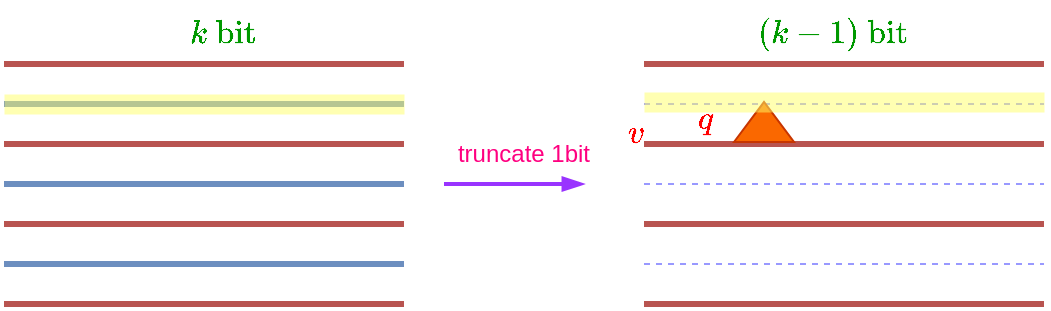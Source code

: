 <mxfile version="27.1.4">
  <diagram name="Page-1" id="GCaPdWnwiv5apKVxj9YR">
    <mxGraphModel dx="462" dy="353" grid="1" gridSize="10" guides="1" tooltips="1" connect="1" arrows="1" fold="1" page="1" pageScale="1" pageWidth="850" pageHeight="1100" math="1" shadow="0">
      <root>
        <mxCell id="0" />
        <mxCell id="1" parent="0" />
        <mxCell id="J6RAPATOhl8KOnhEuI8E-1" value="" style="endArrow=none;html=1;rounded=0;strokeWidth=3;fillColor=#f8cecc;strokeColor=#b85450;" parent="1" edge="1">
          <mxGeometry width="50" height="50" relative="1" as="geometry">
            <mxPoint x="80" y="160" as="sourcePoint" />
            <mxPoint x="280" y="160" as="targetPoint" />
          </mxGeometry>
        </mxCell>
        <mxCell id="J6RAPATOhl8KOnhEuI8E-2" value="" style="endArrow=none;html=1;rounded=0;strokeWidth=3;fillColor=#f8cecc;strokeColor=#b85450;" parent="1" edge="1">
          <mxGeometry width="50" height="50" relative="1" as="geometry">
            <mxPoint x="80" y="200" as="sourcePoint" />
            <mxPoint x="280" y="200" as="targetPoint" />
          </mxGeometry>
        </mxCell>
        <mxCell id="J6RAPATOhl8KOnhEuI8E-3" value="" style="endArrow=none;html=1;rounded=0;strokeWidth=3;fillColor=#f8cecc;strokeColor=#b85450;" parent="1" edge="1">
          <mxGeometry width="50" height="50" relative="1" as="geometry">
            <mxPoint x="80" y="240" as="sourcePoint" />
            <mxPoint x="280" y="240" as="targetPoint" />
          </mxGeometry>
        </mxCell>
        <mxCell id="J6RAPATOhl8KOnhEuI8E-4" value="" style="endArrow=none;html=1;rounded=0;strokeWidth=3;fillColor=#f8cecc;strokeColor=#b85450;" parent="1" edge="1">
          <mxGeometry width="50" height="50" relative="1" as="geometry">
            <mxPoint x="80" y="280" as="sourcePoint" />
            <mxPoint x="280" y="280" as="targetPoint" />
          </mxGeometry>
        </mxCell>
        <mxCell id="J6RAPATOhl8KOnhEuI8E-5" value="" style="endArrow=none;html=1;rounded=0;strokeWidth=3;fillColor=#dae8fc;strokeColor=#6c8ebf;" parent="1" edge="1">
          <mxGeometry width="50" height="50" relative="1" as="geometry">
            <mxPoint x="80" y="180" as="sourcePoint" />
            <mxPoint x="280" y="180" as="targetPoint" />
          </mxGeometry>
        </mxCell>
        <mxCell id="J6RAPATOhl8KOnhEuI8E-6" value="" style="endArrow=none;html=1;rounded=0;strokeWidth=3;fillColor=#dae8fc;strokeColor=#6c8ebf;" parent="1" edge="1">
          <mxGeometry width="50" height="50" relative="1" as="geometry">
            <mxPoint x="80" y="220" as="sourcePoint" />
            <mxPoint x="280" y="220" as="targetPoint" />
          </mxGeometry>
        </mxCell>
        <mxCell id="J6RAPATOhl8KOnhEuI8E-7" value="" style="endArrow=none;html=1;rounded=0;strokeWidth=3;fillColor=#dae8fc;strokeColor=#6c8ebf;" parent="1" edge="1">
          <mxGeometry width="50" height="50" relative="1" as="geometry">
            <mxPoint x="80" y="260" as="sourcePoint" />
            <mxPoint x="280" y="260" as="targetPoint" />
          </mxGeometry>
        </mxCell>
        <mxCell id="J6RAPATOhl8KOnhEuI8E-8" value="" style="endArrow=none;html=1;rounded=0;strokeWidth=3;fillColor=#f8cecc;strokeColor=#b85450;" parent="1" edge="1">
          <mxGeometry width="50" height="50" relative="1" as="geometry">
            <mxPoint x="400" y="160" as="sourcePoint" />
            <mxPoint x="600" y="160" as="targetPoint" />
          </mxGeometry>
        </mxCell>
        <mxCell id="J6RAPATOhl8KOnhEuI8E-9" value="" style="endArrow=none;html=1;rounded=0;strokeWidth=3;fillColor=#f8cecc;strokeColor=#b85450;" parent="1" edge="1">
          <mxGeometry width="50" height="50" relative="1" as="geometry">
            <mxPoint x="400" y="200" as="sourcePoint" />
            <mxPoint x="600" y="200" as="targetPoint" />
          </mxGeometry>
        </mxCell>
        <mxCell id="J6RAPATOhl8KOnhEuI8E-10" value="" style="endArrow=none;html=1;rounded=0;strokeWidth=3;fillColor=#f8cecc;strokeColor=#b85450;" parent="1" edge="1">
          <mxGeometry width="50" height="50" relative="1" as="geometry">
            <mxPoint x="400" y="240" as="sourcePoint" />
            <mxPoint x="600" y="240" as="targetPoint" />
          </mxGeometry>
        </mxCell>
        <mxCell id="J6RAPATOhl8KOnhEuI8E-11" value="" style="endArrow=none;html=1;rounded=0;strokeWidth=3;fillColor=#f8cecc;strokeColor=#b85450;" parent="1" edge="1">
          <mxGeometry width="50" height="50" relative="1" as="geometry">
            <mxPoint x="400" y="280" as="sourcePoint" />
            <mxPoint x="600" y="280" as="targetPoint" />
          </mxGeometry>
        </mxCell>
        <mxCell id="J6RAPATOhl8KOnhEuI8E-12" value="" style="endArrow=none;html=1;rounded=0;strokeWidth=1;fillColor=#dae8fc;strokeColor=#9999FF;dashed=1;" parent="1" edge="1">
          <mxGeometry width="50" height="50" relative="1" as="geometry">
            <mxPoint x="400" y="180" as="sourcePoint" />
            <mxPoint x="600" y="180" as="targetPoint" />
          </mxGeometry>
        </mxCell>
        <mxCell id="J6RAPATOhl8KOnhEuI8E-15" value="" style="endArrow=none;html=1;rounded=0;strokeWidth=1;fillColor=#dae8fc;strokeColor=#9999FF;dashed=1;" parent="1" edge="1">
          <mxGeometry width="50" height="50" relative="1" as="geometry">
            <mxPoint x="400" y="220" as="sourcePoint" />
            <mxPoint x="600" y="220" as="targetPoint" />
          </mxGeometry>
        </mxCell>
        <mxCell id="J6RAPATOhl8KOnhEuI8E-16" value="" style="endArrow=none;html=1;rounded=0;strokeWidth=1;fillColor=#dae8fc;strokeColor=#9999FF;fontStyle=1;dashed=1;" parent="1" edge="1">
          <mxGeometry width="50" height="50" relative="1" as="geometry">
            <mxPoint x="400" y="260" as="sourcePoint" />
            <mxPoint x="600" y="260" as="targetPoint" />
          </mxGeometry>
        </mxCell>
        <mxCell id="J6RAPATOhl8KOnhEuI8E-18" value="" style="triangle;whiteSpace=wrap;html=1;rotation=-90;fillColor=#fa6800;strokeColor=#C73500;fontColor=#000000;" parent="1" vertex="1">
          <mxGeometry x="450" y="174" width="20" height="30" as="geometry" />
        </mxCell>
        <mxCell id="J6RAPATOhl8KOnhEuI8E-19" value="&lt;font style=&quot;font-size: 14px; color: rgb(0, 153, 0);&quot;&gt;$$k \space\text{bit}$$&lt;/font&gt;" style="text;html=1;align=center;verticalAlign=middle;whiteSpace=wrap;rounded=0;" parent="1" vertex="1">
          <mxGeometry x="120" y="130" width="140" height="30" as="geometry" />
        </mxCell>
        <mxCell id="J6RAPATOhl8KOnhEuI8E-20" value="&lt;font style=&quot;font-size: 14px; color: rgb(0, 153, 0);&quot;&gt;$$(k-1) \space\text{bit}$$&lt;/font&gt;" style="text;html=1;align=center;verticalAlign=middle;whiteSpace=wrap;rounded=0;" parent="1" vertex="1">
          <mxGeometry x="425" y="130" width="140" height="30" as="geometry" />
        </mxCell>
        <mxCell id="J6RAPATOhl8KOnhEuI8E-21" value="" style="endArrow=blockThin;html=1;rounded=0;endFill=1;fillColor=#e51400;strokeColor=#9933FF;strokeWidth=2;" parent="1" edge="1">
          <mxGeometry width="50" height="50" relative="1" as="geometry">
            <mxPoint x="300" y="220" as="sourcePoint" />
            <mxPoint x="370" y="220" as="targetPoint" />
          </mxGeometry>
        </mxCell>
        <mxCell id="J6RAPATOhl8KOnhEuI8E-22" value="&lt;font style=&quot;color: rgb(255, 0, 128);&quot;&gt;truncate 1bit&lt;/font&gt;" style="text;html=1;align=center;verticalAlign=middle;whiteSpace=wrap;rounded=0;" parent="1" vertex="1">
          <mxGeometry x="300" y="190" width="80" height="30" as="geometry" />
        </mxCell>
        <mxCell id="J6RAPATOhl8KOnhEuI8E-23" value="&lt;font style=&quot;font-size: 14px; color: rgb(255, 0, 0);&quot;&gt;$$v$$&lt;/font&gt;" style="text;html=1;align=center;verticalAlign=middle;whiteSpace=wrap;rounded=0;" parent="1" vertex="1">
          <mxGeometry x="356" y="179" width="80" height="30" as="geometry" />
        </mxCell>
        <mxCell id="J6RAPATOhl8KOnhEuI8E-24" value="&lt;font style=&quot;font-size: 14px; color: rgb(255, 0, 0);&quot;&gt;$$q$$&lt;/font&gt;" style="text;html=1;align=center;verticalAlign=middle;whiteSpace=wrap;rounded=0;" parent="1" vertex="1">
          <mxGeometry x="391" y="172" width="80" height="30" as="geometry" />
        </mxCell>
        <mxCell id="hkadQ2wH4z0WY0aLJrne-1" value="" style="rounded=0;whiteSpace=wrap;html=1;strokeColor=none;fillColor=#FFFF66;opacity=50;strokeWidth=0.5;" vertex="1" parent="1">
          <mxGeometry x="400" y="174" width="200" height="10" as="geometry" />
        </mxCell>
        <mxCell id="hkadQ2wH4z0WY0aLJrne-3" value="" style="rounded=0;whiteSpace=wrap;html=1;strokeColor=none;fillColor=#FFFF66;opacity=50;strokeWidth=0.5;" vertex="1" parent="1">
          <mxGeometry x="80" y="175" width="200" height="10" as="geometry" />
        </mxCell>
      </root>
    </mxGraphModel>
  </diagram>
</mxfile>
